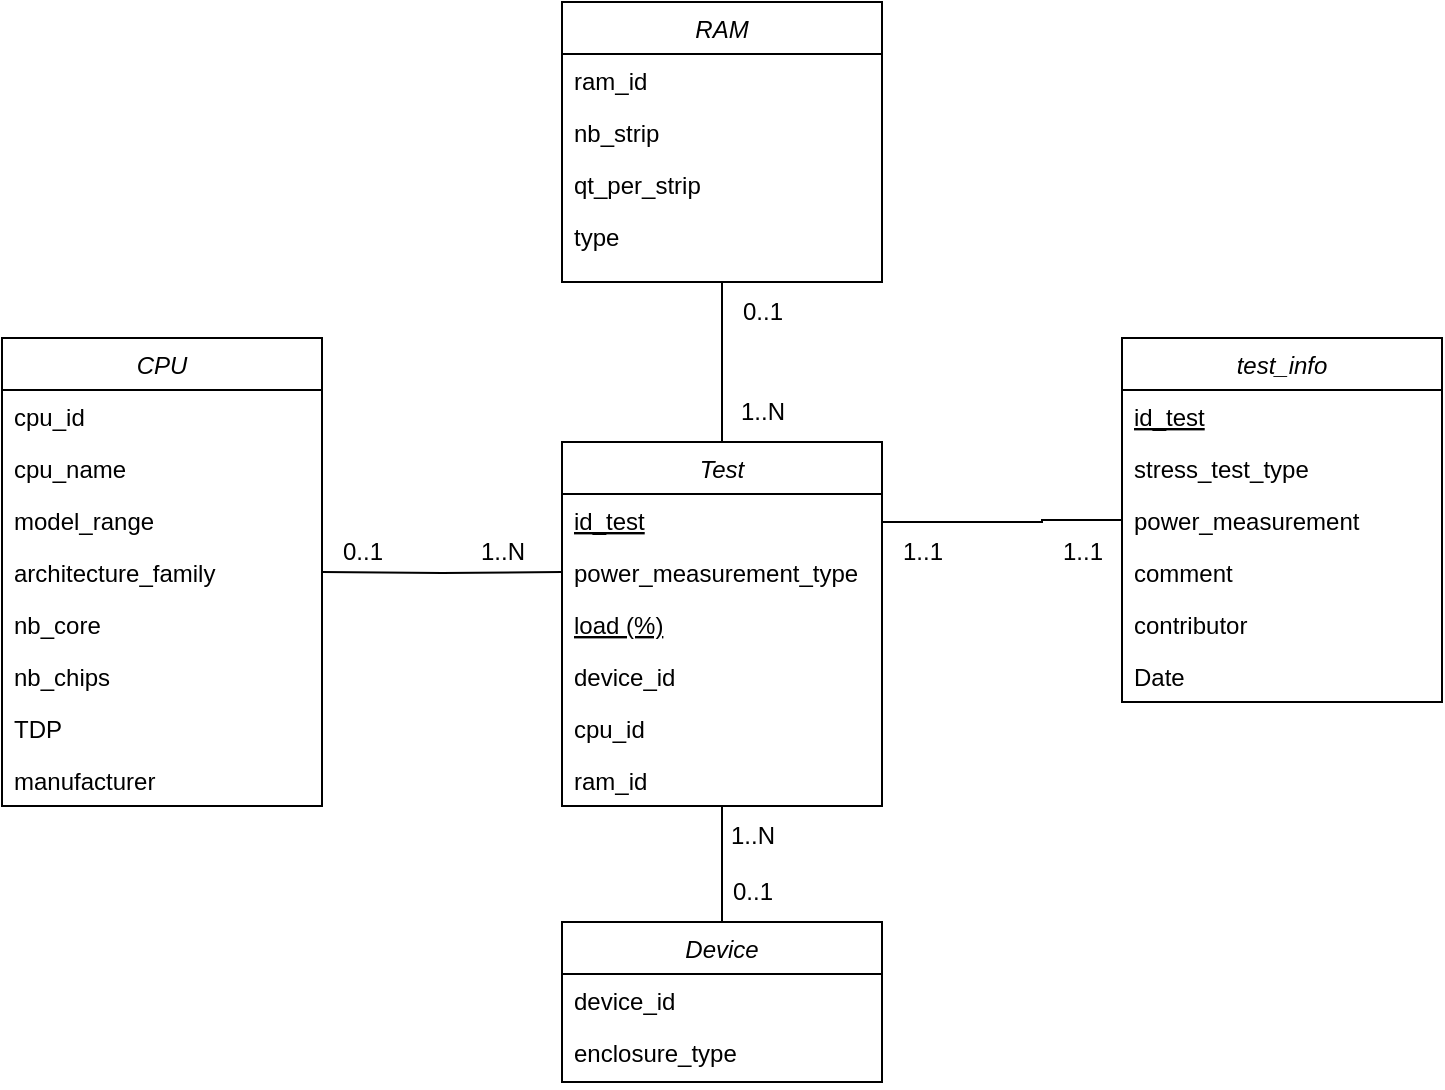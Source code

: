 <mxfile version="20.4.0" type="github">
  <diagram id="C5RBs43oDa-KdzZeNtuy" name="Page-1">
    <mxGraphModel dx="1865" dy="1671" grid="1" gridSize="10" guides="1" tooltips="1" connect="1" arrows="1" fold="1" page="1" pageScale="1" pageWidth="827" pageHeight="1169" math="0" shadow="0">
      <root>
        <mxCell id="WIyWlLk6GJQsqaUBKTNV-0" />
        <mxCell id="WIyWlLk6GJQsqaUBKTNV-1" parent="WIyWlLk6GJQsqaUBKTNV-0" />
        <mxCell id="6l4C-sFcrBV_vpi8dveO-7" style="edgeStyle=orthogonalEdgeStyle;rounded=0;orthogonalLoop=1;jettySize=auto;html=1;entryX=0;entryY=0.5;entryDx=0;entryDy=0;endArrow=none;endFill=0;" parent="WIyWlLk6GJQsqaUBKTNV-1" source="zkfFHV4jXpPFQw0GAbJ--0" target="6l4C-sFcrBV_vpi8dveO-14" edge="1">
          <mxGeometry relative="1" as="geometry">
            <mxPoint x="510" y="377" as="targetPoint" />
            <Array as="points">
              <mxPoint x="470" y="170" />
              <mxPoint x="470" y="169" />
            </Array>
          </mxGeometry>
        </mxCell>
        <mxCell id="6l4C-sFcrBV_vpi8dveO-32" style="edgeStyle=orthogonalEdgeStyle;rounded=0;orthogonalLoop=1;jettySize=auto;html=1;entryX=0.5;entryY=0;entryDx=0;entryDy=0;endArrow=none;endFill=0;" parent="WIyWlLk6GJQsqaUBKTNV-1" source="zkfFHV4jXpPFQw0GAbJ--0" target="6l4C-sFcrBV_vpi8dveO-30" edge="1">
          <mxGeometry relative="1" as="geometry" />
        </mxCell>
        <mxCell id="zkfFHV4jXpPFQw0GAbJ--0" value="Test" style="swimlane;fontStyle=2;align=center;verticalAlign=top;childLayout=stackLayout;horizontal=1;startSize=26;horizontalStack=0;resizeParent=1;resizeLast=0;collapsible=1;marginBottom=0;rounded=0;shadow=0;strokeWidth=1;" parent="WIyWlLk6GJQsqaUBKTNV-1" vertex="1">
          <mxGeometry x="230" y="130" width="160" height="182" as="geometry">
            <mxRectangle x="230" y="140" width="160" height="26" as="alternateBounds" />
          </mxGeometry>
        </mxCell>
        <mxCell id="zkfFHV4jXpPFQw0GAbJ--1" value="id_test" style="text;align=left;verticalAlign=top;spacingLeft=4;spacingRight=4;overflow=hidden;rotatable=0;points=[[0,0.5],[1,0.5]];portConstraint=eastwest;fontStyle=4" parent="zkfFHV4jXpPFQw0GAbJ--0" vertex="1">
          <mxGeometry y="26" width="160" height="26" as="geometry" />
        </mxCell>
        <mxCell id="zkfFHV4jXpPFQw0GAbJ--3" value="power_measurement_type" style="text;align=left;verticalAlign=top;spacingLeft=4;spacingRight=4;overflow=hidden;rotatable=0;points=[[0,0.5],[1,0.5]];portConstraint=eastwest;rounded=0;shadow=0;html=0;" parent="zkfFHV4jXpPFQw0GAbJ--0" vertex="1">
          <mxGeometry y="52" width="160" height="26" as="geometry" />
        </mxCell>
        <mxCell id="40pOAm8O1_Db93DOGUT3-12" value="load (%)" style="text;align=left;verticalAlign=top;spacingLeft=4;spacingRight=4;overflow=hidden;rotatable=0;points=[[0,0.5],[1,0.5]];portConstraint=eastwest;rounded=0;shadow=0;html=0;fontStyle=4" vertex="1" parent="zkfFHV4jXpPFQw0GAbJ--0">
          <mxGeometry y="78" width="160" height="26" as="geometry" />
        </mxCell>
        <mxCell id="40pOAm8O1_Db93DOGUT3-23" value="device_id" style="text;align=left;verticalAlign=top;spacingLeft=4;spacingRight=4;overflow=hidden;rotatable=0;points=[[0,0.5],[1,0.5]];portConstraint=eastwest;fontStyle=0" vertex="1" parent="zkfFHV4jXpPFQw0GAbJ--0">
          <mxGeometry y="104" width="160" height="26" as="geometry" />
        </mxCell>
        <mxCell id="40pOAm8O1_Db93DOGUT3-24" value="cpu_id" style="text;align=left;verticalAlign=top;spacingLeft=4;spacingRight=4;overflow=hidden;rotatable=0;points=[[0,0.5],[1,0.5]];portConstraint=eastwest;fontStyle=0" vertex="1" parent="zkfFHV4jXpPFQw0GAbJ--0">
          <mxGeometry y="130" width="160" height="26" as="geometry" />
        </mxCell>
        <mxCell id="40pOAm8O1_Db93DOGUT3-25" value="ram_id" style="text;align=left;verticalAlign=top;spacingLeft=4;spacingRight=4;overflow=hidden;rotatable=0;points=[[0,0.5],[1,0.5]];portConstraint=eastwest;fontStyle=0" vertex="1" parent="zkfFHV4jXpPFQw0GAbJ--0">
          <mxGeometry y="156" width="160" height="26" as="geometry" />
        </mxCell>
        <mxCell id="6l4C-sFcrBV_vpi8dveO-1" value="test_info" style="swimlane;fontStyle=2;align=center;verticalAlign=top;childLayout=stackLayout;horizontal=1;startSize=26;horizontalStack=0;resizeParent=1;resizeLast=0;collapsible=1;marginBottom=0;rounded=0;shadow=0;strokeWidth=1;" parent="WIyWlLk6GJQsqaUBKTNV-1" vertex="1">
          <mxGeometry x="510" y="78" width="160" height="182" as="geometry">
            <mxRectangle x="230" y="140" width="160" height="26" as="alternateBounds" />
          </mxGeometry>
        </mxCell>
        <mxCell id="6l4C-sFcrBV_vpi8dveO-2" value="id_test" style="text;align=left;verticalAlign=top;spacingLeft=4;spacingRight=4;overflow=hidden;rotatable=0;points=[[0,0.5],[1,0.5]];portConstraint=eastwest;fontStyle=4" parent="6l4C-sFcrBV_vpi8dveO-1" vertex="1">
          <mxGeometry y="26" width="160" height="26" as="geometry" />
        </mxCell>
        <mxCell id="40pOAm8O1_Db93DOGUT3-0" value="stress_test_type" style="text;align=left;verticalAlign=top;spacingLeft=4;spacingRight=4;overflow=hidden;rotatable=0;points=[[0,0.5],[1,0.5]];portConstraint=eastwest;rounded=0;shadow=0;html=0;" vertex="1" parent="6l4C-sFcrBV_vpi8dveO-1">
          <mxGeometry y="52" width="160" height="26" as="geometry" />
        </mxCell>
        <mxCell id="6l4C-sFcrBV_vpi8dveO-14" value="power_measurement" style="text;align=left;verticalAlign=top;spacingLeft=4;spacingRight=4;overflow=hidden;rotatable=0;points=[[0,0.5],[1,0.5]];portConstraint=eastwest;rounded=0;shadow=0;html=0;" parent="6l4C-sFcrBV_vpi8dveO-1" vertex="1">
          <mxGeometry y="78" width="160" height="26" as="geometry" />
        </mxCell>
        <mxCell id="6l4C-sFcrBV_vpi8dveO-17" value="comment" style="text;align=left;verticalAlign=top;spacingLeft=4;spacingRight=4;overflow=hidden;rotatable=0;points=[[0,0.5],[1,0.5]];portConstraint=eastwest;rounded=0;shadow=0;html=0;" parent="6l4C-sFcrBV_vpi8dveO-1" vertex="1">
          <mxGeometry y="104" width="160" height="26" as="geometry" />
        </mxCell>
        <mxCell id="6l4C-sFcrBV_vpi8dveO-16" value="contributor" style="text;align=left;verticalAlign=top;spacingLeft=4;spacingRight=4;overflow=hidden;rotatable=0;points=[[0,0.5],[1,0.5]];portConstraint=eastwest;rounded=0;shadow=0;html=0;" parent="6l4C-sFcrBV_vpi8dveO-1" vertex="1">
          <mxGeometry y="130" width="160" height="26" as="geometry" />
        </mxCell>
        <mxCell id="6l4C-sFcrBV_vpi8dveO-15" value="Date" style="text;align=left;verticalAlign=top;spacingLeft=4;spacingRight=4;overflow=hidden;rotatable=0;points=[[0,0.5],[1,0.5]];portConstraint=eastwest;rounded=0;shadow=0;html=0;" parent="6l4C-sFcrBV_vpi8dveO-1" vertex="1">
          <mxGeometry y="156" width="160" height="26" as="geometry" />
        </mxCell>
        <mxCell id="6l4C-sFcrBV_vpi8dveO-18" value="CPU" style="swimlane;fontStyle=2;align=center;verticalAlign=top;childLayout=stackLayout;horizontal=1;startSize=26;horizontalStack=0;resizeParent=1;resizeLast=0;collapsible=1;marginBottom=0;rounded=0;shadow=0;strokeWidth=1;" parent="WIyWlLk6GJQsqaUBKTNV-1" vertex="1">
          <mxGeometry x="-50" y="78" width="160" height="234" as="geometry">
            <mxRectangle x="230" y="140" width="160" height="26" as="alternateBounds" />
          </mxGeometry>
        </mxCell>
        <mxCell id="40pOAm8O1_Db93DOGUT3-20" value="cpu_id" style="text;align=left;verticalAlign=top;spacingLeft=4;spacingRight=4;overflow=hidden;rotatable=0;points=[[0,0.5],[1,0.5]];portConstraint=eastwest;fontStyle=0" vertex="1" parent="6l4C-sFcrBV_vpi8dveO-18">
          <mxGeometry y="26" width="160" height="26" as="geometry" />
        </mxCell>
        <mxCell id="6l4C-sFcrBV_vpi8dveO-35" value="cpu_name" style="text;align=left;verticalAlign=top;spacingLeft=4;spacingRight=4;overflow=hidden;rotatable=0;points=[[0,0.5],[1,0.5]];portConstraint=eastwest;fontStyle=0" parent="6l4C-sFcrBV_vpi8dveO-18" vertex="1">
          <mxGeometry y="52" width="160" height="26" as="geometry" />
        </mxCell>
        <mxCell id="6l4C-sFcrBV_vpi8dveO-36" value="model_range" style="text;align=left;verticalAlign=top;spacingLeft=4;spacingRight=4;overflow=hidden;rotatable=0;points=[[0,0.5],[1,0.5]];portConstraint=eastwest;fontStyle=0" parent="6l4C-sFcrBV_vpi8dveO-18" vertex="1">
          <mxGeometry y="78" width="160" height="26" as="geometry" />
        </mxCell>
        <mxCell id="6l4C-sFcrBV_vpi8dveO-37" value="architecture_family" style="text;align=left;verticalAlign=top;spacingLeft=4;spacingRight=4;overflow=hidden;rotatable=0;points=[[0,0.5],[1,0.5]];portConstraint=eastwest;fontStyle=0" parent="6l4C-sFcrBV_vpi8dveO-18" vertex="1">
          <mxGeometry y="104" width="160" height="26" as="geometry" />
        </mxCell>
        <mxCell id="6l4C-sFcrBV_vpi8dveO-38" value="nb_core" style="text;align=left;verticalAlign=top;spacingLeft=4;spacingRight=4;overflow=hidden;rotatable=0;points=[[0,0.5],[1,0.5]];portConstraint=eastwest;fontStyle=0" parent="6l4C-sFcrBV_vpi8dveO-18" vertex="1">
          <mxGeometry y="130" width="160" height="26" as="geometry" />
        </mxCell>
        <mxCell id="6l4C-sFcrBV_vpi8dveO-39" value="nb_chips" style="text;align=left;verticalAlign=top;spacingLeft=4;spacingRight=4;overflow=hidden;rotatable=0;points=[[0,0.5],[1,0.5]];portConstraint=eastwest;fontStyle=0" parent="6l4C-sFcrBV_vpi8dveO-18" vertex="1">
          <mxGeometry y="156" width="160" height="26" as="geometry" />
        </mxCell>
        <mxCell id="6l4C-sFcrBV_vpi8dveO-40" value="TDP" style="text;align=left;verticalAlign=top;spacingLeft=4;spacingRight=4;overflow=hidden;rotatable=0;points=[[0,0.5],[1,0.5]];portConstraint=eastwest;fontStyle=0" parent="6l4C-sFcrBV_vpi8dveO-18" vertex="1">
          <mxGeometry y="182" width="160" height="26" as="geometry" />
        </mxCell>
        <mxCell id="6l4C-sFcrBV_vpi8dveO-44" value="manufacturer" style="text;align=left;verticalAlign=top;spacingLeft=4;spacingRight=4;overflow=hidden;rotatable=0;points=[[0,0.5],[1,0.5]];portConstraint=eastwest;fontStyle=0" parent="6l4C-sFcrBV_vpi8dveO-18" vertex="1">
          <mxGeometry y="208" width="160" height="26" as="geometry" />
        </mxCell>
        <mxCell id="6l4C-sFcrBV_vpi8dveO-26" value="RAM" style="swimlane;fontStyle=2;align=center;verticalAlign=top;childLayout=stackLayout;horizontal=1;startSize=26;horizontalStack=0;resizeParent=1;resizeLast=0;collapsible=1;marginBottom=0;rounded=0;shadow=0;strokeWidth=1;" parent="WIyWlLk6GJQsqaUBKTNV-1" vertex="1">
          <mxGeometry x="230" y="-90" width="160" height="140" as="geometry">
            <mxRectangle x="230" y="140" width="160" height="26" as="alternateBounds" />
          </mxGeometry>
        </mxCell>
        <mxCell id="40pOAm8O1_Db93DOGUT3-21" value="ram_id" style="text;align=left;verticalAlign=top;spacingLeft=4;spacingRight=4;overflow=hidden;rotatable=0;points=[[0,0.5],[1,0.5]];portConstraint=eastwest;fontStyle=0" vertex="1" parent="6l4C-sFcrBV_vpi8dveO-26">
          <mxGeometry y="26" width="160" height="26" as="geometry" />
        </mxCell>
        <mxCell id="6l4C-sFcrBV_vpi8dveO-41" value="nb_strip" style="text;align=left;verticalAlign=top;spacingLeft=4;spacingRight=4;overflow=hidden;rotatable=0;points=[[0,0.5],[1,0.5]];portConstraint=eastwest;fontStyle=0" parent="6l4C-sFcrBV_vpi8dveO-26" vertex="1">
          <mxGeometry y="52" width="160" height="26" as="geometry" />
        </mxCell>
        <mxCell id="6l4C-sFcrBV_vpi8dveO-42" value="qt_per_strip" style="text;align=left;verticalAlign=top;spacingLeft=4;spacingRight=4;overflow=hidden;rotatable=0;points=[[0,0.5],[1,0.5]];portConstraint=eastwest;fontStyle=0" parent="6l4C-sFcrBV_vpi8dveO-26" vertex="1">
          <mxGeometry y="78" width="160" height="26" as="geometry" />
        </mxCell>
        <mxCell id="6l4C-sFcrBV_vpi8dveO-43" value="type" style="text;align=left;verticalAlign=top;spacingLeft=4;spacingRight=4;overflow=hidden;rotatable=0;points=[[0,0.5],[1,0.5]];portConstraint=eastwest;fontStyle=0" parent="6l4C-sFcrBV_vpi8dveO-26" vertex="1">
          <mxGeometry y="104" width="160" height="26" as="geometry" />
        </mxCell>
        <mxCell id="6l4C-sFcrBV_vpi8dveO-45" style="edgeStyle=orthogonalEdgeStyle;rounded=0;orthogonalLoop=1;jettySize=auto;html=1;entryX=1;entryY=0.5;entryDx=0;entryDy=0;endArrow=none;endFill=0;exitX=0;exitY=0.5;exitDx=0;exitDy=0;" parent="WIyWlLk6GJQsqaUBKTNV-1" target="6l4C-sFcrBV_vpi8dveO-37" edge="1">
          <mxGeometry relative="1" as="geometry">
            <mxPoint x="230" y="195" as="sourcePoint" />
          </mxGeometry>
        </mxCell>
        <mxCell id="6l4C-sFcrBV_vpi8dveO-46" style="edgeStyle=orthogonalEdgeStyle;rounded=0;orthogonalLoop=1;jettySize=auto;html=1;endArrow=none;endFill=0;exitX=0.5;exitY=0;exitDx=0;exitDy=0;" parent="WIyWlLk6GJQsqaUBKTNV-1" source="zkfFHV4jXpPFQw0GAbJ--0" target="6l4C-sFcrBV_vpi8dveO-26" edge="1">
          <mxGeometry relative="1" as="geometry" />
        </mxCell>
        <mxCell id="6l4C-sFcrBV_vpi8dveO-30" value="Device" style="swimlane;fontStyle=2;align=center;verticalAlign=top;childLayout=stackLayout;horizontal=1;startSize=26;horizontalStack=0;resizeParent=1;resizeLast=0;collapsible=1;marginBottom=0;rounded=0;shadow=0;strokeWidth=1;" parent="WIyWlLk6GJQsqaUBKTNV-1" vertex="1">
          <mxGeometry x="230" y="370" width="160" height="80" as="geometry">
            <mxRectangle x="230" y="140" width="160" height="26" as="alternateBounds" />
          </mxGeometry>
        </mxCell>
        <mxCell id="40pOAm8O1_Db93DOGUT3-22" value="device_id" style="text;align=left;verticalAlign=top;spacingLeft=4;spacingRight=4;overflow=hidden;rotatable=0;points=[[0,0.5],[1,0.5]];portConstraint=eastwest;fontStyle=0" vertex="1" parent="6l4C-sFcrBV_vpi8dveO-30">
          <mxGeometry y="26" width="160" height="26" as="geometry" />
        </mxCell>
        <mxCell id="6l4C-sFcrBV_vpi8dveO-33" value="enclosure_type" style="text;align=left;verticalAlign=top;spacingLeft=4;spacingRight=4;overflow=hidden;rotatable=0;points=[[0,0.5],[1,0.5]];portConstraint=eastwest;fontStyle=0" parent="6l4C-sFcrBV_vpi8dveO-30" vertex="1">
          <mxGeometry y="52" width="160" height="28" as="geometry" />
        </mxCell>
        <mxCell id="6l4C-sFcrBV_vpi8dveO-50" value="0..1" style="text;html=1;align=center;verticalAlign=middle;resizable=0;points=[];autosize=1;strokeColor=none;fillColor=none;" parent="WIyWlLk6GJQsqaUBKTNV-1" vertex="1">
          <mxGeometry x="305" y="340" width="40" height="30" as="geometry" />
        </mxCell>
        <mxCell id="6l4C-sFcrBV_vpi8dveO-51" value="1..N" style="text;html=1;align=center;verticalAlign=middle;resizable=0;points=[];autosize=1;strokeColor=none;fillColor=none;" parent="WIyWlLk6GJQsqaUBKTNV-1" vertex="1">
          <mxGeometry x="175" y="170" width="50" height="30" as="geometry" />
        </mxCell>
        <mxCell id="6l4C-sFcrBV_vpi8dveO-54" value="1..N" style="text;html=1;align=center;verticalAlign=middle;resizable=0;points=[];autosize=1;strokeColor=none;fillColor=none;" parent="WIyWlLk6GJQsqaUBKTNV-1" vertex="1">
          <mxGeometry x="305" y="100" width="50" height="30" as="geometry" />
        </mxCell>
        <mxCell id="6l4C-sFcrBV_vpi8dveO-55" value="0..1" style="text;html=1;align=center;verticalAlign=middle;resizable=0;points=[];autosize=1;strokeColor=none;fillColor=none;" parent="WIyWlLk6GJQsqaUBKTNV-1" vertex="1">
          <mxGeometry x="310" y="50" width="40" height="30" as="geometry" />
        </mxCell>
        <mxCell id="40pOAm8O1_Db93DOGUT3-3" value="0..1" style="text;html=1;align=center;verticalAlign=middle;resizable=0;points=[];autosize=1;strokeColor=none;fillColor=none;" vertex="1" parent="WIyWlLk6GJQsqaUBKTNV-1">
          <mxGeometry x="110" y="170" width="40" height="30" as="geometry" />
        </mxCell>
        <mxCell id="40pOAm8O1_Db93DOGUT3-5" value="1..N" style="text;html=1;align=center;verticalAlign=middle;resizable=0;points=[];autosize=1;strokeColor=none;fillColor=none;" vertex="1" parent="WIyWlLk6GJQsqaUBKTNV-1">
          <mxGeometry x="300" y="312" width="50" height="30" as="geometry" />
        </mxCell>
        <mxCell id="40pOAm8O1_Db93DOGUT3-7" value="1..1" style="text;html=1;align=center;verticalAlign=middle;resizable=0;points=[];autosize=1;strokeColor=none;fillColor=none;" vertex="1" parent="WIyWlLk6GJQsqaUBKTNV-1">
          <mxGeometry x="470" y="170" width="40" height="30" as="geometry" />
        </mxCell>
        <mxCell id="40pOAm8O1_Db93DOGUT3-8" value="1..1" style="text;html=1;align=center;verticalAlign=middle;resizable=0;points=[];autosize=1;strokeColor=none;fillColor=none;" vertex="1" parent="WIyWlLk6GJQsqaUBKTNV-1">
          <mxGeometry x="390" y="170" width="40" height="30" as="geometry" />
        </mxCell>
      </root>
    </mxGraphModel>
  </diagram>
</mxfile>
